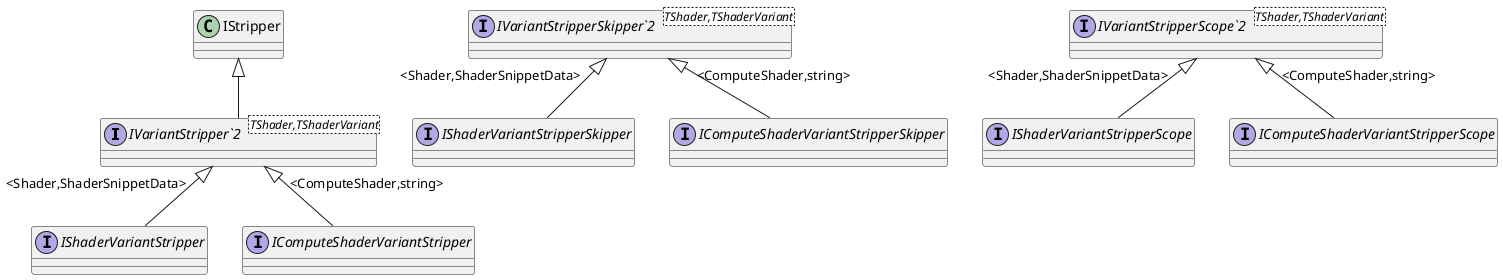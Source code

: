 @startuml
interface "IVariantStripper`2"<TShader,TShaderVariant> {
}
interface "IVariantStripperSkipper`2"<TShader,TShaderVariant> {
}
interface "IVariantStripperScope`2"<TShader,TShaderVariant> {
}
interface IShaderVariantStripper {
}
interface IShaderVariantStripperSkipper {
}
interface IShaderVariantStripperScope {
}
interface IComputeShaderVariantStripper {
}
interface IComputeShaderVariantStripperSkipper {
}
interface IComputeShaderVariantStripperScope {
}
IStripper <|-- "IVariantStripper`2"
"IVariantStripper`2" "<Shader,ShaderSnippetData>" <|-- IShaderVariantStripper
"IVariantStripperSkipper`2" "<Shader,ShaderSnippetData>" <|-- IShaderVariantStripperSkipper
"IVariantStripperScope`2" "<Shader,ShaderSnippetData>" <|-- IShaderVariantStripperScope
"IVariantStripper`2" "<ComputeShader,string>" <|-- IComputeShaderVariantStripper
"IVariantStripperSkipper`2" "<ComputeShader,string>" <|-- IComputeShaderVariantStripperSkipper
"IVariantStripperScope`2" "<ComputeShader,string>" <|-- IComputeShaderVariantStripperScope
@enduml
